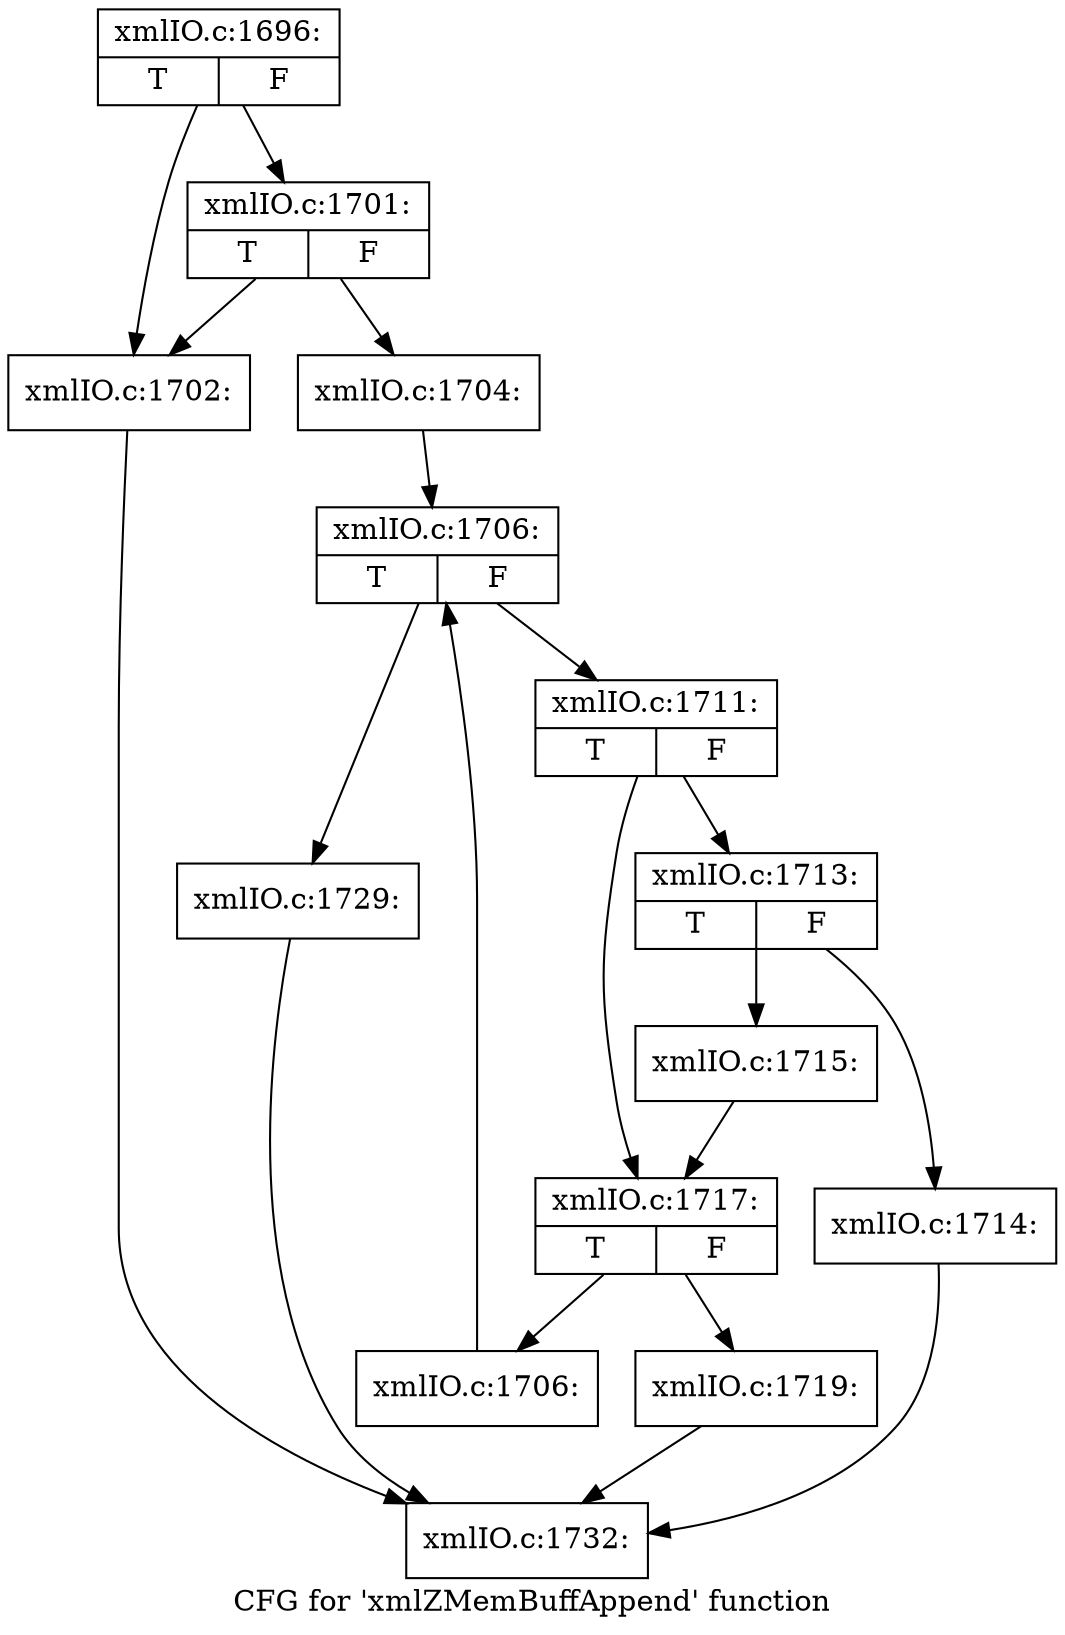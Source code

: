 digraph "CFG for 'xmlZMemBuffAppend' function" {
	label="CFG for 'xmlZMemBuffAppend' function";

	Node0x53ae600 [shape=record,label="{xmlIO.c:1696:|{<s0>T|<s1>F}}"];
	Node0x53ae600 -> Node0x53b4200;
	Node0x53ae600 -> Node0x53b42a0;
	Node0x53b42a0 [shape=record,label="{xmlIO.c:1701:|{<s0>T|<s1>F}}"];
	Node0x53b42a0 -> Node0x53b4200;
	Node0x53b42a0 -> Node0x53b4250;
	Node0x53b4200 [shape=record,label="{xmlIO.c:1702:}"];
	Node0x53b4200 -> Node0x53b3200;
	Node0x53b4250 [shape=record,label="{xmlIO.c:1704:}"];
	Node0x53b4250 -> Node0x53b5060;
	Node0x53b5060 [shape=record,label="{xmlIO.c:1706:|{<s0>T|<s1>F}}"];
	Node0x53b5060 -> Node0x53b5640;
	Node0x53b5060 -> Node0x53b52a0;
	Node0x53b5640 [shape=record,label="{xmlIO.c:1711:|{<s0>T|<s1>F}}"];
	Node0x53b5640 -> Node0x53b5c00;
	Node0x53b5640 -> Node0x53b5c50;
	Node0x53b5c00 [shape=record,label="{xmlIO.c:1713:|{<s0>T|<s1>F}}"];
	Node0x53b5c00 -> Node0x53b62d0;
	Node0x53b5c00 -> Node0x53b6320;
	Node0x53b62d0 [shape=record,label="{xmlIO.c:1714:}"];
	Node0x53b62d0 -> Node0x53b3200;
	Node0x53b6320 [shape=record,label="{xmlIO.c:1715:}"];
	Node0x53b6320 -> Node0x53b5c50;
	Node0x53b5c50 [shape=record,label="{xmlIO.c:1717:|{<s0>T|<s1>F}}"];
	Node0x53b5c50 -> Node0x53b7780;
	Node0x53b5c50 -> Node0x53b6810;
	Node0x53b7780 [shape=record,label="{xmlIO.c:1719:}"];
	Node0x53b7780 -> Node0x53b3200;
	Node0x53b6810 [shape=record,label="{xmlIO.c:1706:}"];
	Node0x53b6810 -> Node0x53b5060;
	Node0x53b52a0 [shape=record,label="{xmlIO.c:1729:}"];
	Node0x53b52a0 -> Node0x53b3200;
	Node0x53b3200 [shape=record,label="{xmlIO.c:1732:}"];
}
